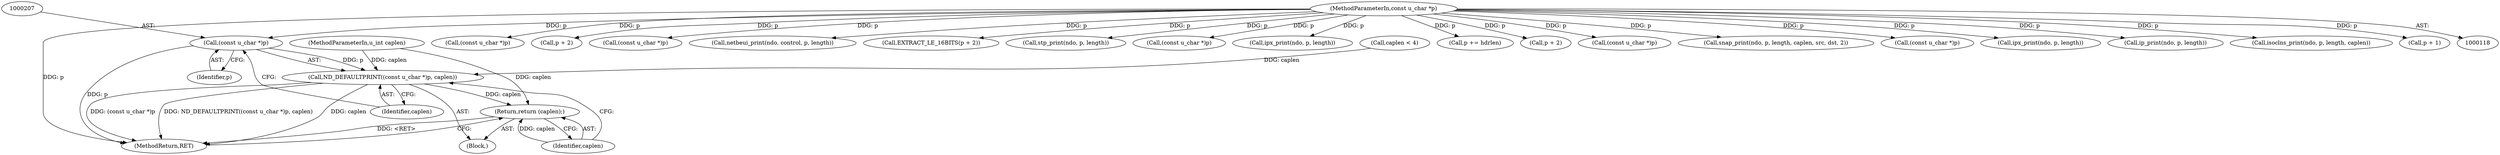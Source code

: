 digraph "0_tcpdump_1dcd10aceabbc03bf571ea32b892c522cbe923de_10@pointer" {
"1000206" [label="(Call,(const u_char *)p)"];
"1000120" [label="(MethodParameterIn,const u_char *p)"];
"1000205" [label="(Call,ND_DEFAULTPRINT((const u_char *)p, caplen))"];
"1000210" [label="(Return,return (caplen);)"];
"1000211" [label="(Identifier,caplen)"];
"1000755" [label="(MethodReturn,RET)"];
"1000637" [label="(Call,(const u_char *)p)"];
"1000178" [label="(Call,p + 2)"];
"1000143" [label="(Call,(const u_char *)p)"];
"1000453" [label="(Call,netbeui_print(ndo, control, p, length))"];
"1000200" [label="(Block,)"];
"1000197" [label="(Call,caplen < 4)"];
"1000230" [label="(Call,EXTRACT_LE_16BITS(p + 2))"];
"1000383" [label="(Call,stp_print(ndo, p, length))"];
"1000222" [label="(Call,(const u_char *)p)"];
"1000429" [label="(Call,ipx_print(ndo, p, length))"];
"1000209" [label="(Identifier,caplen)"];
"1000208" [label="(Identifier,p)"];
"1000327" [label="(Call,p += hdrlen)"];
"1000206" [label="(Call,(const u_char *)p)"];
"1000231" [label="(Call,p + 2)"];
"1000667" [label="(Call,(const u_char *)p)"];
"1000351" [label="(Call,snap_print(ndo, p, length, caplen, src, dst, 2))"];
"1000159" [label="(Call,(const u_char *)p)"];
"1000120" [label="(MethodParameterIn,const u_char *p)"];
"1000210" [label="(Return,return (caplen);)"];
"1000257" [label="(Call,ipx_print(ndo, p, length))"];
"1000122" [label="(MethodParameterIn,u_int caplen)"];
"1000402" [label="(Call,ip_print(ndo, p, length))"];
"1000473" [label="(Call,isoclns_print(ndo, p, length, caplen))"];
"1000172" [label="(Call,p + 1)"];
"1000205" [label="(Call,ND_DEFAULTPRINT((const u_char *)p, caplen))"];
"1000206" -> "1000205"  [label="AST: "];
"1000206" -> "1000208"  [label="CFG: "];
"1000207" -> "1000206"  [label="AST: "];
"1000208" -> "1000206"  [label="AST: "];
"1000209" -> "1000206"  [label="CFG: "];
"1000206" -> "1000755"  [label="DDG: p"];
"1000206" -> "1000205"  [label="DDG: p"];
"1000120" -> "1000206"  [label="DDG: p"];
"1000120" -> "1000118"  [label="AST: "];
"1000120" -> "1000755"  [label="DDG: p"];
"1000120" -> "1000143"  [label="DDG: p"];
"1000120" -> "1000159"  [label="DDG: p"];
"1000120" -> "1000172"  [label="DDG: p"];
"1000120" -> "1000178"  [label="DDG: p"];
"1000120" -> "1000222"  [label="DDG: p"];
"1000120" -> "1000230"  [label="DDG: p"];
"1000120" -> "1000231"  [label="DDG: p"];
"1000120" -> "1000257"  [label="DDG: p"];
"1000120" -> "1000327"  [label="DDG: p"];
"1000120" -> "1000351"  [label="DDG: p"];
"1000120" -> "1000383"  [label="DDG: p"];
"1000120" -> "1000402"  [label="DDG: p"];
"1000120" -> "1000429"  [label="DDG: p"];
"1000120" -> "1000453"  [label="DDG: p"];
"1000120" -> "1000473"  [label="DDG: p"];
"1000120" -> "1000637"  [label="DDG: p"];
"1000120" -> "1000667"  [label="DDG: p"];
"1000205" -> "1000200"  [label="AST: "];
"1000205" -> "1000209"  [label="CFG: "];
"1000209" -> "1000205"  [label="AST: "];
"1000211" -> "1000205"  [label="CFG: "];
"1000205" -> "1000755"  [label="DDG: caplen"];
"1000205" -> "1000755"  [label="DDG: (const u_char *)p"];
"1000205" -> "1000755"  [label="DDG: ND_DEFAULTPRINT((const u_char *)p, caplen)"];
"1000197" -> "1000205"  [label="DDG: caplen"];
"1000122" -> "1000205"  [label="DDG: caplen"];
"1000205" -> "1000210"  [label="DDG: caplen"];
"1000210" -> "1000200"  [label="AST: "];
"1000210" -> "1000211"  [label="CFG: "];
"1000211" -> "1000210"  [label="AST: "];
"1000755" -> "1000210"  [label="CFG: "];
"1000210" -> "1000755"  [label="DDG: <RET>"];
"1000211" -> "1000210"  [label="DDG: caplen"];
"1000122" -> "1000210"  [label="DDG: caplen"];
}
